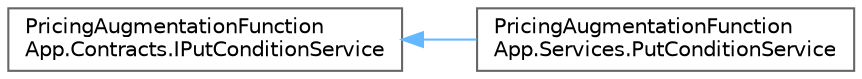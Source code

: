 digraph "Graphical Class Hierarchy"
{
 // LATEX_PDF_SIZE
  bgcolor="transparent";
  edge [fontname=Helvetica,fontsize=10,labelfontname=Helvetica,labelfontsize=10];
  node [fontname=Helvetica,fontsize=10,shape=box,height=0.2,width=0.4];
  rankdir="LR";
  Node0 [id="Node000000",label="PricingAugmentationFunction\lApp.Contracts.IPutConditionService",height=0.2,width=0.4,color="grey40", fillcolor="white", style="filled",URL="$interface_pricing_augmentation_function_app_1_1_contracts_1_1_i_put_condition_service.html",tooltip=" "];
  Node0 -> Node1 [id="edge7_Node000000_Node000001",dir="back",color="steelblue1",style="solid",tooltip=" "];
  Node1 [id="Node000001",label="PricingAugmentationFunction\lApp.Services.PutConditionService",height=0.2,width=0.4,color="grey40", fillcolor="white", style="filled",URL="$class_pricing_augmentation_function_app_1_1_services_1_1_put_condition_service.html",tooltip=" "];
}
